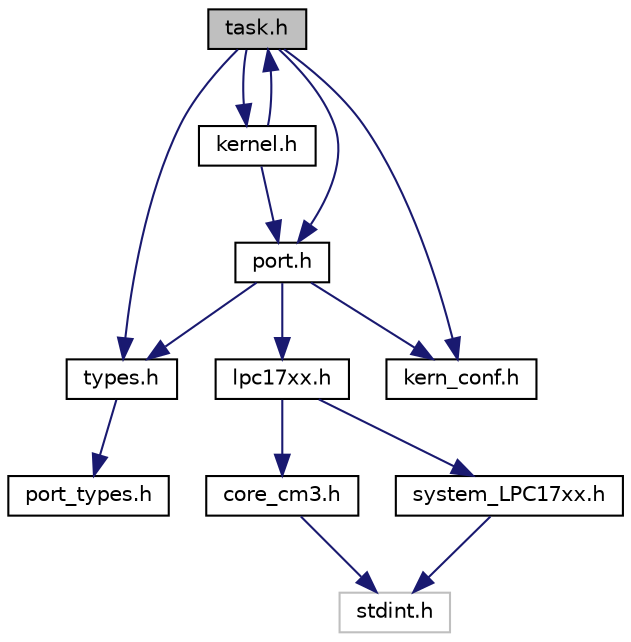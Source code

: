 digraph G
{
  edge [fontname="Helvetica",fontsize="10",labelfontname="Helvetica",labelfontsize="10"];
  node [fontname="Helvetica",fontsize="10",shape=record];
  Node1 [label="task.h",height=0.2,width=0.4,color="black", fillcolor="grey75", style="filled" fontcolor="black"];
  Node1 -> Node2 [color="midnightblue",fontsize="10",style="solid",fontname="Helvetica"];
  Node2 [label="types.h",height=0.2,width=0.4,color="black", fillcolor="white", style="filled",URL="$types_8h.html"];
  Node2 -> Node3 [color="midnightblue",fontsize="10",style="solid",fontname="Helvetica"];
  Node3 [label="port_types.h",height=0.2,width=0.4,color="black", fillcolor="white", style="filled",URL="$port__types_8h.html"];
  Node1 -> Node4 [color="midnightblue",fontsize="10",style="solid",fontname="Helvetica"];
  Node4 [label="kern_conf.h",height=0.2,width=0.4,color="black", fillcolor="white", style="filled",URL="$kern__conf_8h.html"];
  Node1 -> Node5 [color="midnightblue",fontsize="10",style="solid",fontname="Helvetica"];
  Node5 [label="port.h",height=0.2,width=0.4,color="black", fillcolor="white", style="filled",URL="$port_8h.html"];
  Node5 -> Node2 [color="midnightblue",fontsize="10",style="solid",fontname="Helvetica"];
  Node5 -> Node6 [color="midnightblue",fontsize="10",style="solid",fontname="Helvetica"];
  Node6 [label="lpc17xx.h",height=0.2,width=0.4,color="black", fillcolor="white", style="filled",URL="$lpc17xx_8h.html",tooltip="CMSIS Cortex-M3 Core Peripheral Access Layer Header File for NXP LPC17xx Device Series."];
  Node6 -> Node7 [color="midnightblue",fontsize="10",style="solid",fontname="Helvetica"];
  Node7 [label="core_cm3.h",height=0.2,width=0.4,color="black", fillcolor="white", style="filled",URL="$core__cm3_8h.html",tooltip="CMSIS Cortex-M3 Core Peripheral Access Layer Header File."];
  Node7 -> Node8 [color="midnightblue",fontsize="10",style="solid",fontname="Helvetica"];
  Node8 [label="stdint.h",height=0.2,width=0.4,color="grey75", fillcolor="white", style="filled"];
  Node6 -> Node9 [color="midnightblue",fontsize="10",style="solid",fontname="Helvetica"];
  Node9 [label="system_LPC17xx.h",height=0.2,width=0.4,color="black", fillcolor="white", style="filled",URL="$system___l_p_c17xx_8h.html",tooltip="CMSIS Cortex-M3 Device Peripheral Access Layer Header File for the NXP LPC17xx Device Series..."];
  Node9 -> Node8 [color="midnightblue",fontsize="10",style="solid",fontname="Helvetica"];
  Node5 -> Node4 [color="midnightblue",fontsize="10",style="solid",fontname="Helvetica"];
  Node1 -> Node10 [color="midnightblue",fontsize="10",style="solid",fontname="Helvetica"];
  Node10 [label="kernel.h",height=0.2,width=0.4,color="black", fillcolor="white", style="filled",URL="$kernel_8h.html"];
  Node10 -> Node5 [color="midnightblue",fontsize="10",style="solid",fontname="Helvetica"];
  Node10 -> Node1 [color="midnightblue",fontsize="10",style="solid",fontname="Helvetica"];
}
